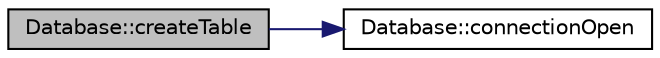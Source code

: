 digraph "Database::createTable"
{
  edge [fontname="Helvetica",fontsize="10",labelfontname="Helvetica",labelfontsize="10"];
  node [fontname="Helvetica",fontsize="10",shape=record];
  rankdir="LR";
  Node1 [label="Database::createTable",height=0.2,width=0.4,color="black", fillcolor="grey75", style="filled" fontcolor="black"];
  Node1 -> Node2 [color="midnightblue",fontsize="10",style="solid",fontname="Helvetica"];
  Node2 [label="Database::connectionOpen",height=0.2,width=0.4,color="black", fillcolor="white", style="filled",URL="$class_database.html#aff8b507168f3db678fed64344ae5c12e",tooltip="Database::connectionOpen. "];
}
